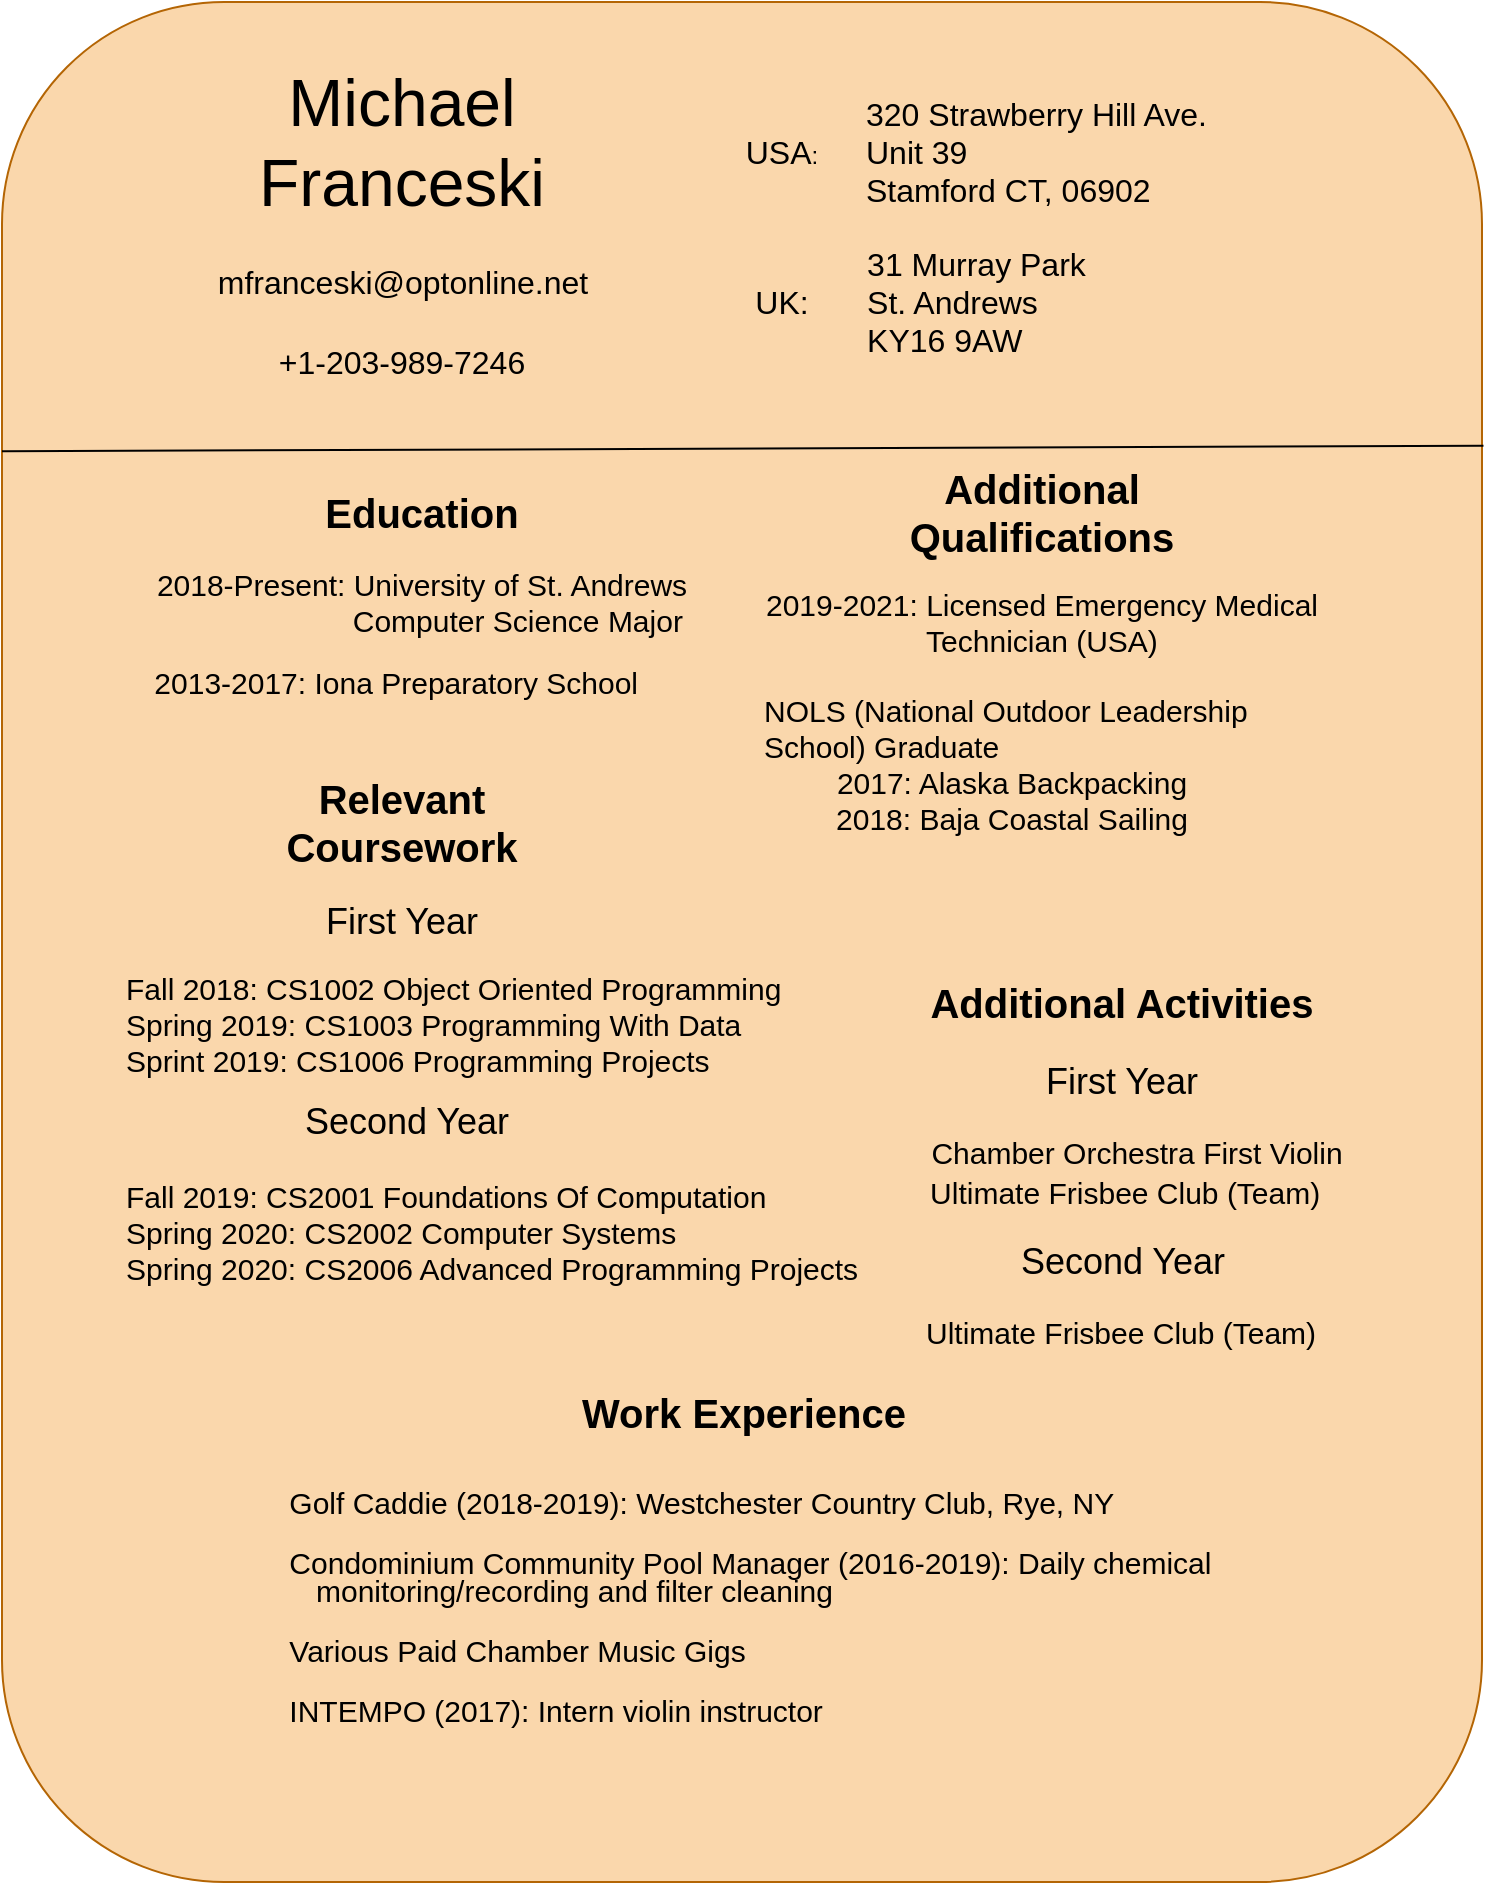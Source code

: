 <mxfile version="12.7.9" type="github">
  <diagram id="vt1Ux93TiOpqBw-dAkdH" name="Page-1">
    <mxGraphModel dx="1351" dy="3500" grid="1" gridSize="10" guides="1" tooltips="1" connect="1" arrows="1" fold="1" page="1" pageScale="1" pageWidth="850" pageHeight="1400" math="0" shadow="0">
      <root>
        <mxCell id="0" />
        <mxCell id="1" parent="0" />
        <mxCell id="qJJJtE1cYMOXlpDBL2jb-4" value="" style="rounded=1;whiteSpace=wrap;html=1;fillColor=#fad7ac;strokeColor=#b46504;" parent="1" vertex="1">
          <mxGeometry x="10" y="-1560" width="740" height="940" as="geometry" />
        </mxCell>
        <mxCell id="qJJJtE1cYMOXlpDBL2jb-22" style="edgeStyle=orthogonalEdgeStyle;rounded=0;orthogonalLoop=1;jettySize=auto;html=1;exitX=0.5;exitY=1;exitDx=0;exitDy=0;" parent="1" edge="1">
          <mxGeometry relative="1" as="geometry">
            <mxPoint x="330" y="-1250" as="sourcePoint" />
            <mxPoint x="330" y="-1250" as="targetPoint" />
          </mxGeometry>
        </mxCell>
        <mxCell id="qJJJtE1cYMOXlpDBL2jb-26" value="&lt;font style=&quot;font-size: 33px&quot;&gt;Michael Franceski&lt;br&gt;&lt;/font&gt;" style="text;html=1;align=center;verticalAlign=middle;whiteSpace=wrap;rounded=0;" parent="1" vertex="1">
          <mxGeometry x="110" y="-1560" width="200" height="140" as="geometry" />
        </mxCell>
        <mxCell id="qJJJtE1cYMOXlpDBL2jb-29" value="&lt;font style=&quot;font-size: 16px&quot;&gt;320 Strawberry Hill Ave.&amp;nbsp;&lt;br&gt;Unit 39&lt;br&gt;Stamford CT, 06902&lt;/font&gt;" style="text;html=1;strokeColor=none;fillColor=none;align=left;verticalAlign=middle;whiteSpace=wrap;rounded=0;" parent="1" vertex="1">
          <mxGeometry x="440" y="-1530" width="220" height="90" as="geometry" />
        </mxCell>
        <mxCell id="qJJJtE1cYMOXlpDBL2jb-30" value="&lt;div style=&quot;text-align: left&quot;&gt;&lt;span style=&quot;font-size: 16px&quot;&gt;&amp;nbsp;31 Murray Park&lt;/span&gt;&lt;/div&gt;&lt;font style=&quot;font-size: 16px&quot;&gt;&lt;div style=&quot;text-align: left&quot;&gt;&lt;span&gt;&amp;nbsp;St. Andrews&amp;nbsp;&lt;/span&gt;&lt;/div&gt;&lt;div style=&quot;text-align: left&quot;&gt;&lt;span&gt;&amp;nbsp;KY16 9AW&lt;/span&gt;&lt;/div&gt;&lt;/font&gt;" style="text;html=1;strokeColor=none;fillColor=none;align=center;verticalAlign=middle;whiteSpace=wrap;rounded=0;" parent="1" vertex="1">
          <mxGeometry x="400" y="-1457.5" width="190" height="95" as="geometry" />
        </mxCell>
        <mxCell id="qJJJtE1cYMOXlpDBL2jb-32" value="&lt;font style=&quot;font-size: 16px&quot;&gt;USA&lt;/font&gt;:" style="text;html=1;strokeColor=none;fillColor=none;align=center;verticalAlign=middle;whiteSpace=wrap;rounded=0;" parent="1" vertex="1">
          <mxGeometry x="380" y="-1492.5" width="40" height="15" as="geometry" />
        </mxCell>
        <mxCell id="qJJJtE1cYMOXlpDBL2jb-34" value="&lt;font style=&quot;font-size: 16px&quot;&gt;UK:&lt;/font&gt;" style="text;html=1;strokeColor=none;fillColor=none;align=center;verticalAlign=middle;whiteSpace=wrap;rounded=0;" parent="1" vertex="1">
          <mxGeometry x="380" y="-1420" width="40" height="20" as="geometry" />
        </mxCell>
        <mxCell id="qJJJtE1cYMOXlpDBL2jb-37" value="&lt;font style=&quot;font-size: 16px&quot;&gt;mfranceski@optonline.net&lt;/font&gt;" style="text;html=1;strokeColor=none;fillColor=none;align=center;verticalAlign=middle;whiteSpace=wrap;rounded=0;" parent="1" vertex="1">
          <mxGeometry x="162.5" y="-1430" width="95" height="20" as="geometry" />
        </mxCell>
        <mxCell id="qJJJtE1cYMOXlpDBL2jb-38" value="&lt;font style=&quot;font-size: 16px&quot;&gt;+1-203-989-7246&lt;/font&gt;" style="text;html=1;strokeColor=none;fillColor=none;align=center;verticalAlign=middle;whiteSpace=wrap;rounded=0;" parent="1" vertex="1">
          <mxGeometry x="70" y="-1390" width="280" height="20" as="geometry" />
        </mxCell>
        <mxCell id="qJJJtE1cYMOXlpDBL2jb-41" value="" style="endArrow=none;html=1;entryX=0;entryY=0.239;entryDx=0;entryDy=0;entryPerimeter=0;exitX=1.001;exitY=0.236;exitDx=0;exitDy=0;exitPerimeter=0;" parent="1" source="qJJJtE1cYMOXlpDBL2jb-4" target="qJJJtE1cYMOXlpDBL2jb-4" edge="1">
          <mxGeometry width="50" height="50" relative="1" as="geometry">
            <mxPoint x="720" y="-1340" as="sourcePoint" />
            <mxPoint x="60" y="-1340" as="targetPoint" />
          </mxGeometry>
        </mxCell>
        <mxCell id="qJJJtE1cYMOXlpDBL2jb-44" value="&lt;font style=&quot;font-size: 20px&quot;&gt;&lt;b&gt;Education&lt;/b&gt;&lt;/font&gt;" style="text;html=1;strokeColor=none;fillColor=none;align=center;verticalAlign=middle;whiteSpace=wrap;rounded=0;" parent="1" vertex="1">
          <mxGeometry x="170" y="-1325" width="100" height="40" as="geometry" />
        </mxCell>
        <mxCell id="qJJJtE1cYMOXlpDBL2jb-45" value="&lt;font style=&quot;font-size: 15px&quot;&gt;2018-Present: University of St. Andrews&lt;br&gt;&amp;nbsp; &amp;nbsp; &amp;nbsp; &amp;nbsp; &amp;nbsp; &amp;nbsp; &amp;nbsp; &amp;nbsp; &amp;nbsp; &amp;nbsp; &amp;nbsp; &amp;nbsp;Computer Science Major&lt;/font&gt;" style="text;html=1;align=center;verticalAlign=middle;whiteSpace=wrap;rounded=0;" parent="1" vertex="1">
          <mxGeometry x="70" y="-1290" width="300" height="60" as="geometry" />
        </mxCell>
        <mxCell id="qJJJtE1cYMOXlpDBL2jb-46" value="&lt;font style=&quot;font-size: 15px&quot;&gt;&amp;nbsp;2013-2017: Iona Preparatory School&lt;/font&gt;" style="text;html=1;align=center;verticalAlign=middle;whiteSpace=wrap;rounded=0;" parent="1" vertex="1">
          <mxGeometry x="60" y="-1240" width="290" height="40" as="geometry" />
        </mxCell>
        <mxCell id="qJJJtE1cYMOXlpDBL2jb-49" value="&lt;font style=&quot;font-size: 20px&quot;&gt;&lt;b&gt;Additional Qualifications&lt;/b&gt;&lt;/font&gt;" style="text;html=1;strokeColor=none;fillColor=none;align=center;verticalAlign=middle;whiteSpace=wrap;rounded=0;" parent="1" vertex="1">
          <mxGeometry x="435" y="-1330" width="190" height="50" as="geometry" />
        </mxCell>
        <mxCell id="qJJJtE1cYMOXlpDBL2jb-50" value="&lt;font style=&quot;font-size: 15px&quot;&gt;2019-2021: Licensed Emergency Medical Technician (USA)&lt;/font&gt;" style="text;html=1;strokeColor=none;fillColor=none;align=center;verticalAlign=middle;whiteSpace=wrap;rounded=0;" parent="1" vertex="1">
          <mxGeometry x="385" y="-1285" width="290" height="70" as="geometry" />
        </mxCell>
        <mxCell id="qJJJtE1cYMOXlpDBL2jb-51" value="&lt;div style=&quot;text-align: left ; font-size: 15px&quot;&gt;&lt;font style=&quot;font-size: 15px&quot;&gt;NOLS (National Outdoor Leadership School) Graduate&amp;nbsp;&lt;/font&gt;&lt;/div&gt;&lt;font style=&quot;font-size: 15px&quot;&gt;&lt;font style=&quot;font-size: 15px&quot;&gt;2017: Alaska Backpacking&lt;br&gt;2018: Baja Coastal Sailing&lt;br&gt;&lt;/font&gt;&lt;br&gt;&lt;/font&gt;" style="text;html=1;strokeColor=none;fillColor=none;align=center;verticalAlign=middle;whiteSpace=wrap;rounded=0;" parent="1" vertex="1">
          <mxGeometry x="390" y="-1215" width="250" height="90" as="geometry" />
        </mxCell>
        <mxCell id="qJJJtE1cYMOXlpDBL2jb-54" value="&lt;font style=&quot;font-size: 20px&quot;&gt;&lt;b&gt;Relevant Coursework&lt;/b&gt;&lt;/font&gt;" style="text;html=1;strokeColor=none;fillColor=none;align=center;verticalAlign=middle;whiteSpace=wrap;rounded=0;" parent="1" vertex="1">
          <mxGeometry x="145" y="-1180" width="130" height="60" as="geometry" />
        </mxCell>
        <mxCell id="qJJJtE1cYMOXlpDBL2jb-55" value="&lt;font style=&quot;font-size: 15px&quot;&gt;&lt;font style=&quot;font-size: 15px&quot;&gt;Fall 2018: CS1002 Object Oriented Programming&lt;br&gt;Spring 2019: CS1003 Programming With Data&lt;br&gt;Sprint 2019: CS1006 Programming Projects&lt;/font&gt;&lt;br&gt;&amp;nbsp;&lt;/font&gt;" style="text;html=1;strokeColor=none;fillColor=none;align=left;verticalAlign=middle;whiteSpace=wrap;rounded=0;" parent="1" vertex="1">
          <mxGeometry x="70" y="-1100" width="359" height="120" as="geometry" />
        </mxCell>
        <mxCell id="qJJJtE1cYMOXlpDBL2jb-56" value="&lt;font style=&quot;font-size: 18px&quot;&gt;First Year&lt;/font&gt;" style="text;html=1;strokeColor=none;fillColor=none;align=center;verticalAlign=middle;whiteSpace=wrap;rounded=0;" parent="1" vertex="1">
          <mxGeometry x="160" y="-1110" width="100" height="20" as="geometry" />
        </mxCell>
        <mxCell id="qJJJtE1cYMOXlpDBL2jb-58" value="&lt;font style=&quot;font-size: 18px&quot;&gt;Second Year&lt;/font&gt;" style="text;html=1;strokeColor=none;fillColor=none;align=center;verticalAlign=middle;whiteSpace=wrap;rounded=0;" parent="1" vertex="1">
          <mxGeometry x="160" y="-1010" width="105" height="20" as="geometry" />
        </mxCell>
        <mxCell id="qJJJtE1cYMOXlpDBL2jb-59" value="&lt;font style=&quot;font-size: 15px&quot;&gt;Fall 2019: CS2001 Foundations Of Computation&lt;br&gt;Spring 2020: CS2002 Computer Systems&lt;br&gt;Spring 2020: CS2006 Advanced Programming Projects&lt;/font&gt;" style="text;html=1;strokeColor=none;fillColor=none;align=left;verticalAlign=middle;whiteSpace=wrap;rounded=0;" parent="1" vertex="1">
          <mxGeometry x="70" y="-990" width="400" height="90" as="geometry" />
        </mxCell>
        <mxCell id="qJJJtE1cYMOXlpDBL2jb-60" value="&lt;font style=&quot;font-size: 20px&quot;&gt;&lt;b&gt;Additional Activities&lt;/b&gt;&lt;/font&gt;" style="text;html=1;strokeColor=none;fillColor=none;align=center;verticalAlign=middle;whiteSpace=wrap;rounded=0;" parent="1" vertex="1">
          <mxGeometry x="450" y="-1100" width="240" height="80" as="geometry" />
        </mxCell>
        <mxCell id="qJJJtE1cYMOXlpDBL2jb-63" value="&lt;font style=&quot;font-size: 18px&quot;&gt;First Year&lt;/font&gt;" style="text;html=1;strokeColor=none;fillColor=none;align=center;verticalAlign=middle;whiteSpace=wrap;rounded=0;" parent="1" vertex="1">
          <mxGeometry x="520" y="-1030" width="100" height="20" as="geometry" />
        </mxCell>
        <mxCell id="qJJJtE1cYMOXlpDBL2jb-64" value="&lt;font style=&quot;font-size: 15px&quot;&gt;Chamber Orchestra First Violin&lt;/font&gt;" style="text;html=1;strokeColor=none;fillColor=none;align=center;verticalAlign=middle;whiteSpace=wrap;rounded=0;" parent="1" vertex="1">
          <mxGeometry x="465" y="-1010" width="225" height="50" as="geometry" />
        </mxCell>
        <mxCell id="qJJJtE1cYMOXlpDBL2jb-66" value="&lt;font style=&quot;font-size: 15px&quot;&gt;&amp;nbsp;Ultimate Frisbee Club (Team)&lt;/font&gt;" style="text;html=1;strokeColor=none;fillColor=none;align=center;verticalAlign=middle;whiteSpace=wrap;rounded=0;" parent="1" vertex="1">
          <mxGeometry x="462.5" y="-1000" width="212.5" height="70" as="geometry" />
        </mxCell>
        <mxCell id="qJJJtE1cYMOXlpDBL2jb-67" value="&lt;font style=&quot;font-size: 18px&quot;&gt;Second Year&lt;/font&gt;" style="text;html=1;strokeColor=none;fillColor=none;align=center;verticalAlign=middle;whiteSpace=wrap;rounded=0;" parent="1" vertex="1">
          <mxGeometry x="517.5" y="-940" width="105" height="20" as="geometry" />
        </mxCell>
        <mxCell id="qJJJtE1cYMOXlpDBL2jb-68" value="&lt;font style=&quot;font-size: 15px&quot;&gt;Ultimate Frisbee Club (Team)&lt;/font&gt;" style="text;html=1;" parent="1" vertex="1">
          <mxGeometry x="470" y="-910" width="180" height="40" as="geometry" />
        </mxCell>
        <mxCell id="qJJJtE1cYMOXlpDBL2jb-69" value="&lt;font style=&quot;font-size: 20px&quot;&gt;&lt;b&gt;Work Experience&lt;/b&gt;&lt;/font&gt;" style="text;html=1;strokeColor=none;fillColor=none;align=center;verticalAlign=middle;whiteSpace=wrap;rounded=0;" parent="1" vertex="1">
          <mxGeometry x="286.25" y="-870" width="190" height="30" as="geometry" />
        </mxCell>
        <mxCell id="qJJJtE1cYMOXlpDBL2jb-70" value="&lt;p class=&quot;MsoListParagraph&quot; style=&quot;margin: 0in 0in 0.0pt 15pt ; text-indent: -10pt ; line-height: 11.1pt ; font-size: 15px&quot;&gt;Golf Caddie (2018-2019): Westchester Country Club, Rye, NY&lt;/p&gt;&lt;p class=&quot;MsoListParagraph&quot; style=&quot;margin: 0in 0in 0.0pt 15pt ; text-indent: -10pt ; line-height: 11.1pt ; font-size: 15px&quot;&gt;&lt;br&gt;&lt;/p&gt;&lt;p class=&quot;MsoListParagraph&quot; style=&quot;margin: 0in 0in 0.0pt 15pt ; text-indent: -10pt ; line-height: 11.1pt ; font-size: 15px&quot;&gt;Condominium Community Pool Manager (2016-2019): Daily chemical monitoring/recording and filter cleaning&amp;nbsp;&lt;/p&gt;&lt;p class=&quot;MsoListParagraph&quot; style=&quot;margin: 0in 0in 0.0pt 15pt ; text-indent: -10pt ; line-height: 11.1pt ; font-size: 15px&quot;&gt;&amp;nbsp;&lt;/p&gt;&lt;p class=&quot;MsoListParagraph&quot; style=&quot;margin: 0in 0in 0.0pt 15pt ; text-indent: -10pt ; line-height: 11.1pt ; font-size: 15px&quot;&gt;Various Paid Chamber Music Gigs&lt;/p&gt;&lt;p class=&quot;MsoListParagraph&quot; style=&quot;margin: 0in 0in 0.0pt 15pt ; text-indent: -10pt ; line-height: 11.1pt ; font-size: 15px&quot;&gt;&lt;br&gt;&lt;/p&gt;&lt;p class=&quot;MsoListParagraph&quot; style=&quot;margin: 0in 0in 0.0pt 15pt ; text-indent: -10pt ; line-height: 11.1pt ; font-size: 15px&quot;&gt;INTEMPO (2017): Intern violin instructor&lt;span style=&quot;text-indent: -10pt&quot;&gt;&amp;nbsp;&lt;/span&gt;&lt;/p&gt;&lt;p class=&quot;MsoListParagraph&quot; style=&quot;margin: 0in 0in 0.0pt 15pt ; text-indent: -10pt ; line-height: 11.1pt ; font-size: 15px&quot;&gt;&lt;br&gt;&lt;/p&gt;" style="text;html=1;strokeColor=none;fillColor=none;align=left;verticalAlign=middle;whiteSpace=wrap;rounded=0;" parent="1" vertex="1">
          <mxGeometry x="145" y="-820" width="570" height="140" as="geometry" />
        </mxCell>
        <mxCell id="sJV-pPbD8gJ8EqQbIP9U-10" value="Untitled Layer" parent="0" />
      </root>
    </mxGraphModel>
  </diagram>
</mxfile>
